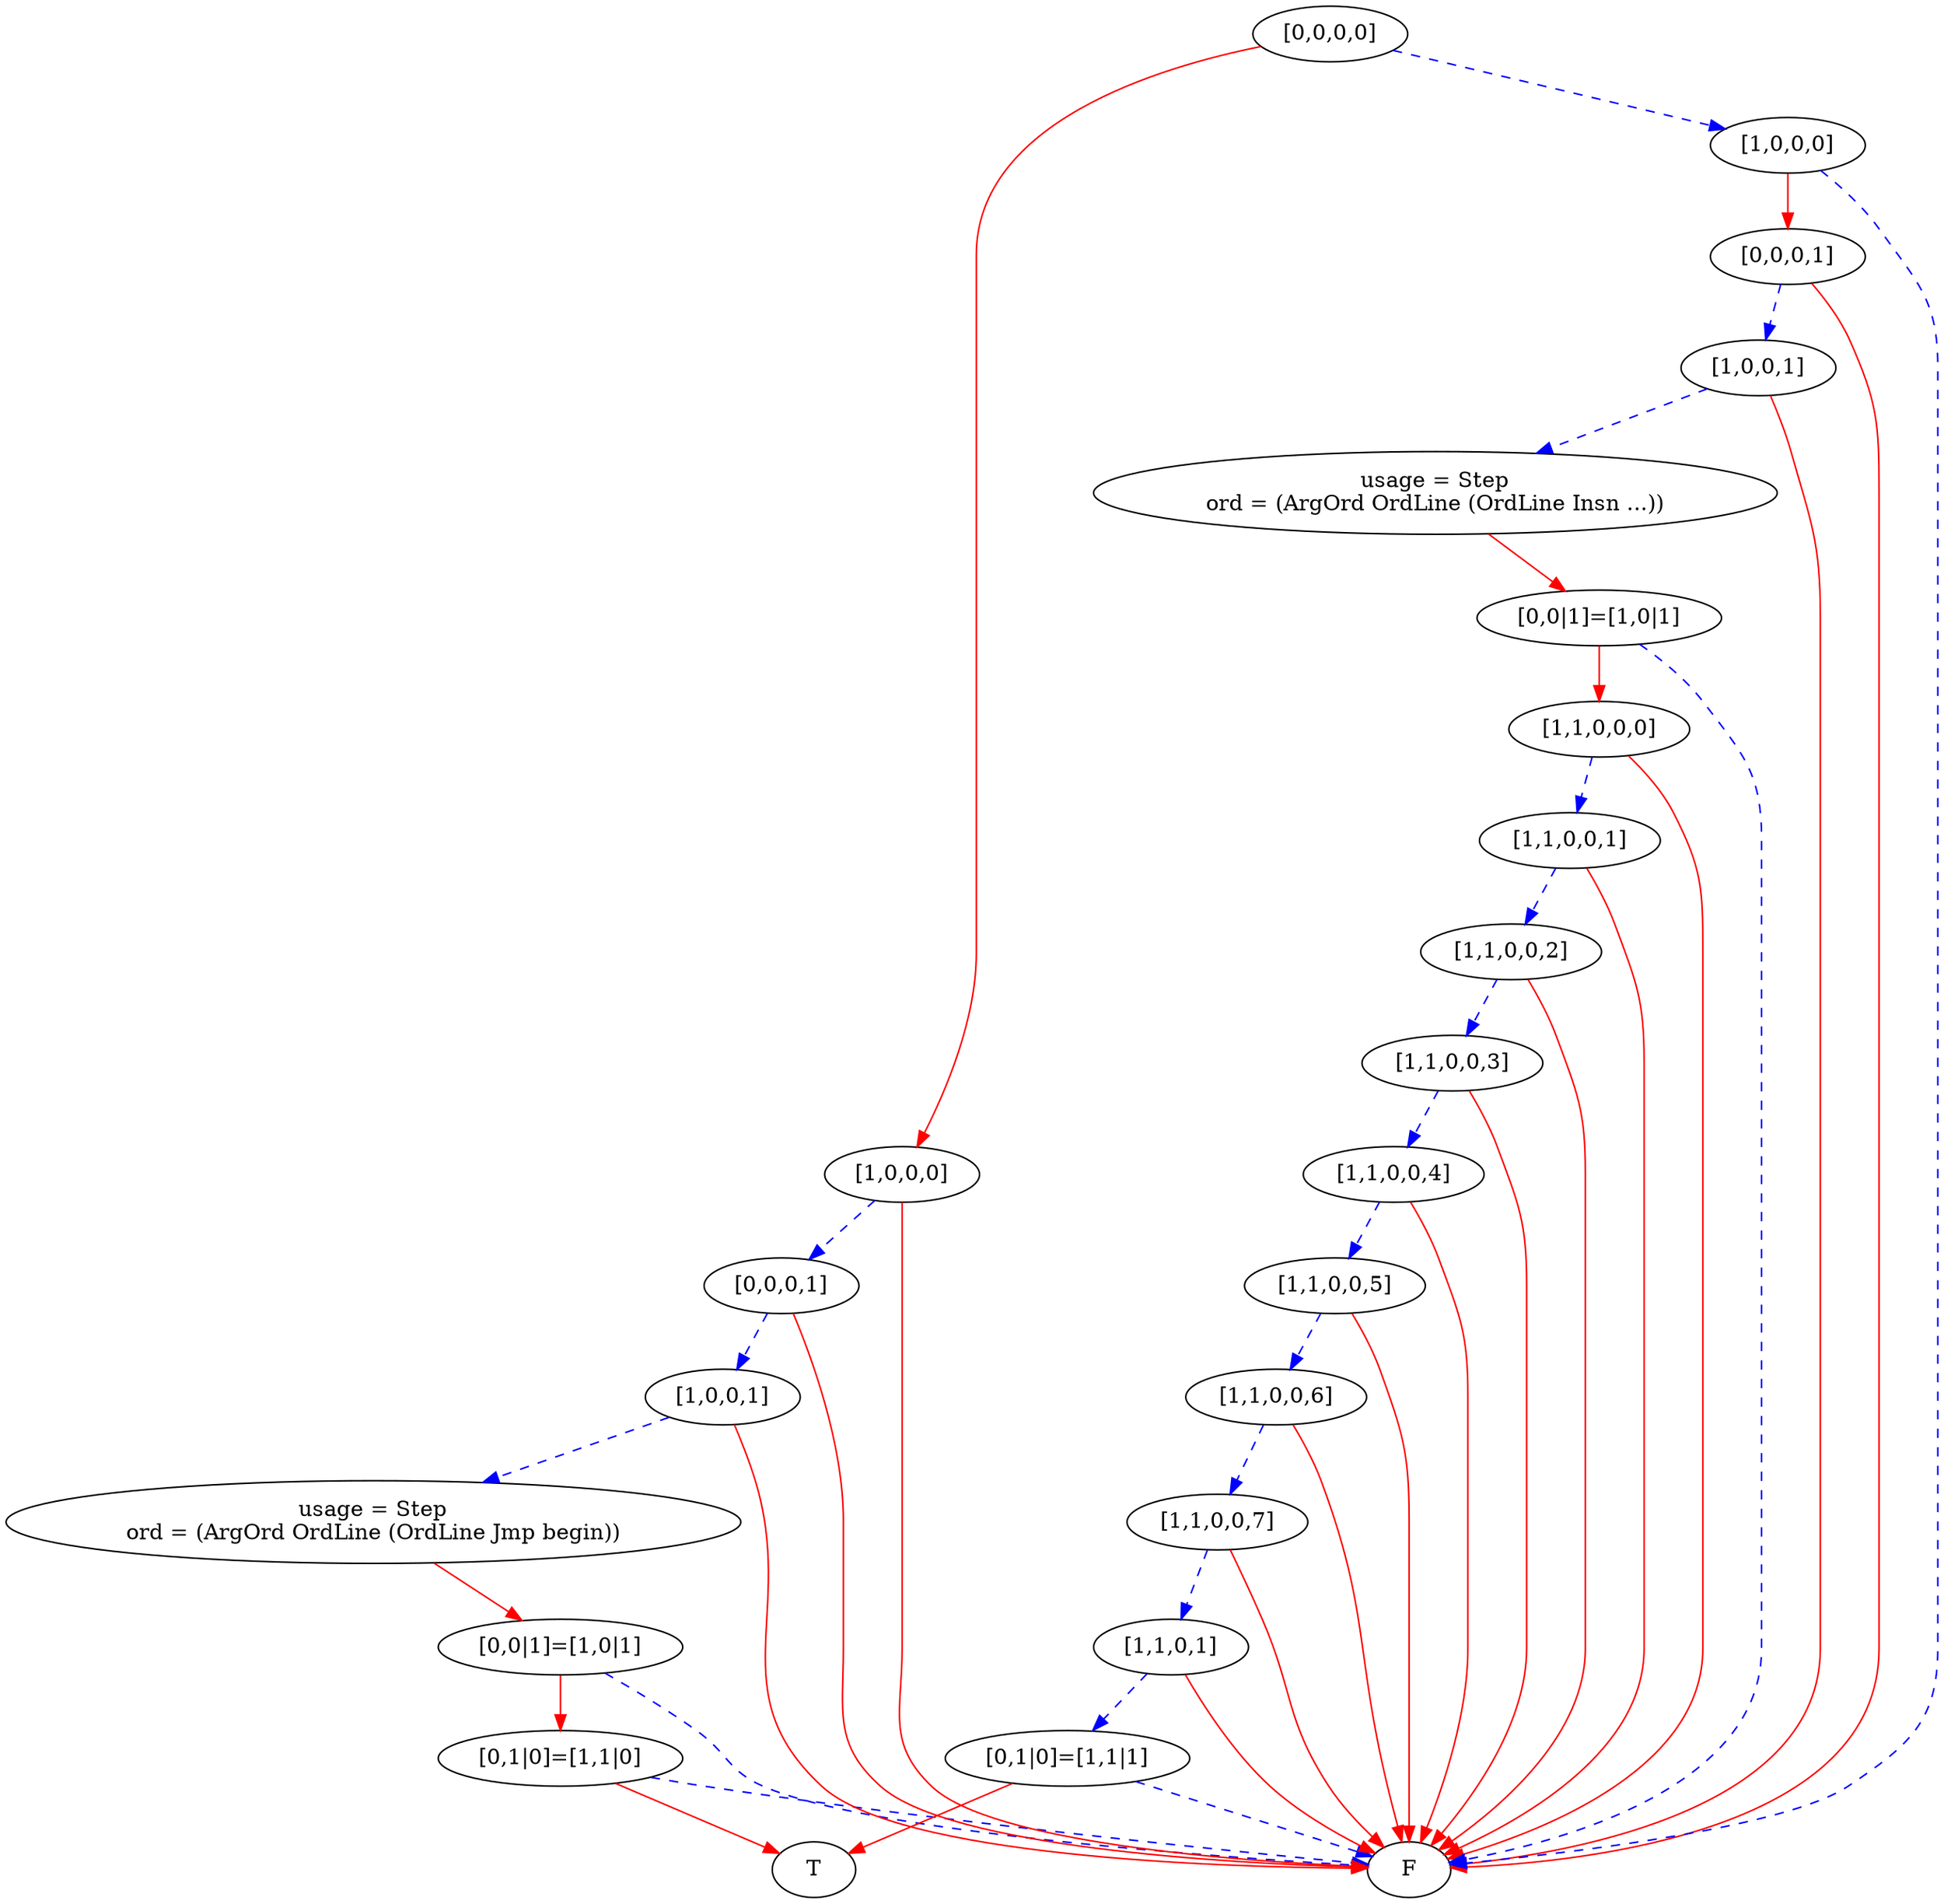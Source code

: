 digraph {
    1 [label=F];
    2 [label=T];
    3 [label="[0,1|0]=[1,1|0]"];
    4 [label="[0,0|1]=[1,0|1]"];
    5 [label="usage = Step\nord = (ArgOrd OrdLine (OrdLine Jmp begin))"];
    6 [label="[1,0,0,1]"];
    7 [label="[0,0,0,1]"];
    8 [label="[1,0,0,0]"];
    9 [label="[0,1|0]=[1,1|1]"];
    10 [label="[1,1,0,1]"];
    11 [label="[1,1,0,0,7]"];
    12 [label="[1,1,0,0,6]"];
    13 [label="[1,1,0,0,5]"];
    14 [label="[1,1,0,0,4]"];
    15 [label="[1,1,0,0,3]"];
    16 [label="[1,1,0,0,2]"];
    17 [label="[1,1,0,0,1]"];
    18 [label="[1,1,0,0,0]"];
    19 [label="[0,0|1]=[1,0|1]"];
    20 [label="usage = Step\nord = (ArgOrd OrdLine (OrdLine Insn ...))"];
    21 [label="[1,0,0,1]"];
    22 [label="[0,0,0,1]"];
    23 [label="[1,0,0,0]"];
    24 [label="[0,0,0,0]"];
    3 -> 1 [style=dashed
           ,color=blue];
    3 -> 2 [color=red];
    4 -> 3 [color=red];
    4 -> 1 [style=dashed
           ,color=blue];
    5 -> 4 [color=red];
    6 -> 5 [style=dashed
           ,color=blue];
    6 -> 1 [color=red];
    7 -> 6 [style=dashed
           ,color=blue];
    7 -> 1 [color=red];
    8 -> 7 [style=dashed
           ,color=blue];
    8 -> 1 [color=red];
    9 -> 1 [style=dashed
           ,color=blue];
    9 -> 2 [color=red];
    10 -> 9 [style=dashed
            ,color=blue];
    10 -> 1 [color=red];
    11 -> 10 [style=dashed
             ,color=blue];
    11 -> 1 [color=red];
    12 -> 11 [style=dashed
             ,color=blue];
    12 -> 1 [color=red];
    13 -> 12 [style=dashed
             ,color=blue];
    13 -> 1 [color=red];
    14 -> 13 [style=dashed
             ,color=blue];
    14 -> 1 [color=red];
    15 -> 14 [style=dashed
             ,color=blue];
    15 -> 1 [color=red];
    16 -> 15 [style=dashed
             ,color=blue];
    16 -> 1 [color=red];
    17 -> 16 [style=dashed
             ,color=blue];
    17 -> 1 [color=red];
    18 -> 17 [style=dashed
             ,color=blue];
    18 -> 1 [color=red];
    19 -> 18 [color=red];
    19 -> 1 [style=dashed
            ,color=blue];
    20 -> 19 [color=red];
    21 -> 20 [style=dashed
             ,color=blue];
    21 -> 1 [color=red];
    22 -> 21 [style=dashed
             ,color=blue];
    22 -> 1 [color=red];
    23 -> 22 [color=red];
    23 -> 1 [style=dashed
            ,color=blue];
    24 -> 8 [color=red];
    24 -> 23 [style=dashed
             ,color=blue];
}